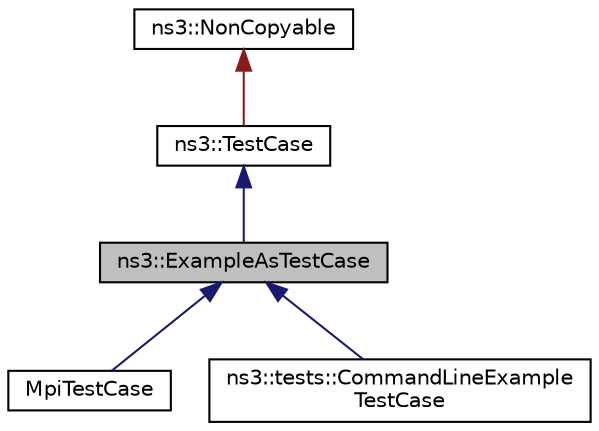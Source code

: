 digraph "ns3::ExampleAsTestCase"
{
 // LATEX_PDF_SIZE
  edge [fontname="Helvetica",fontsize="10",labelfontname="Helvetica",labelfontsize="10"];
  node [fontname="Helvetica",fontsize="10",shape=record];
  Node1 [label="ns3::ExampleAsTestCase",height=0.2,width=0.4,color="black", fillcolor="grey75", style="filled", fontcolor="black",tooltip="Execute an example program as a test, by comparing the output to a reference file."];
  Node2 -> Node1 [dir="back",color="midnightblue",fontsize="10",style="solid",fontname="Helvetica"];
  Node2 [label="ns3::TestCase",height=0.2,width=0.4,color="black", fillcolor="white", style="filled",URL="$classns3_1_1_test_case.html",tooltip="encapsulates test code"];
  Node3 -> Node2 [dir="back",color="firebrick4",fontsize="10",style="solid",fontname="Helvetica"];
  Node3 [label="ns3::NonCopyable",height=0.2,width=0.4,color="black", fillcolor="white", style="filled",URL="$classns3_1_1_non_copyable.html",tooltip="A base class for (non-Singleton) objects which shouldn't be copied."];
  Node1 -> Node4 [dir="back",color="midnightblue",fontsize="10",style="solid",fontname="Helvetica"];
  Node4 [label="MpiTestCase",height=0.2,width=0.4,color="black", fillcolor="white", style="filled",URL="$class_mpi_test_case.html",tooltip="This version of ns3::ExampleTestCase is specialized for MPI by accepting the number of ranks as a par..."];
  Node1 -> Node5 [dir="back",color="midnightblue",fontsize="10",style="solid",fontname="Helvetica"];
  Node5 [label="ns3::tests::CommandLineExample\lTestCase",height=0.2,width=0.4,color="black", fillcolor="white", style="filled",URL="$classns3_1_1tests_1_1_command_line_example_test_case.html",tooltip="Run command line example as a test case."];
}
